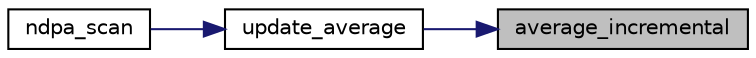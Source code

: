 digraph "average_incremental"
{
 // LATEX_PDF_SIZE
  edge [fontname="Helvetica",fontsize="10",labelfontname="Helvetica",labelfontsize="10"];
  node [fontname="Helvetica",fontsize="10",shape=record];
  rankdir="RL";
  Node1 [label="average_incremental",height=0.2,width=0.4,color="black", fillcolor="grey75", style="filled", fontcolor="black",tooltip="Adding a new interpolated scan from __ndpa_y to the average vector in __ndpa_avg, adjusting data by o..."];
  Node1 -> Node2 [dir="back",color="midnightblue",fontsize="10",style="solid",fontname="Helvetica"];
  Node2 [label="update_average",height=0.2,width=0.4,color="black", fillcolor="white", style="filled",URL="$ndpa__tools_8h.html#a4c8c46c43f5a98069e303f05daeb8cf5",tooltip="Find AC peak in interpolated data in __ndpa_y, use it as an offset to merge to current average data s..."];
  Node2 -> Node3 [dir="back",color="midnightblue",fontsize="10",style="solid",fontname="Helvetica"];
  Node3 [label="ndpa_scan",height=0.2,width=0.4,color="black", fillcolor="white", style="filled",URL="$ndpa_8h.html#aafa296477a207bc42f6fc57df4aaa517",tooltip="Called after new scan data presented within __ndpa_x0 and __ndpa_y0."];
}
